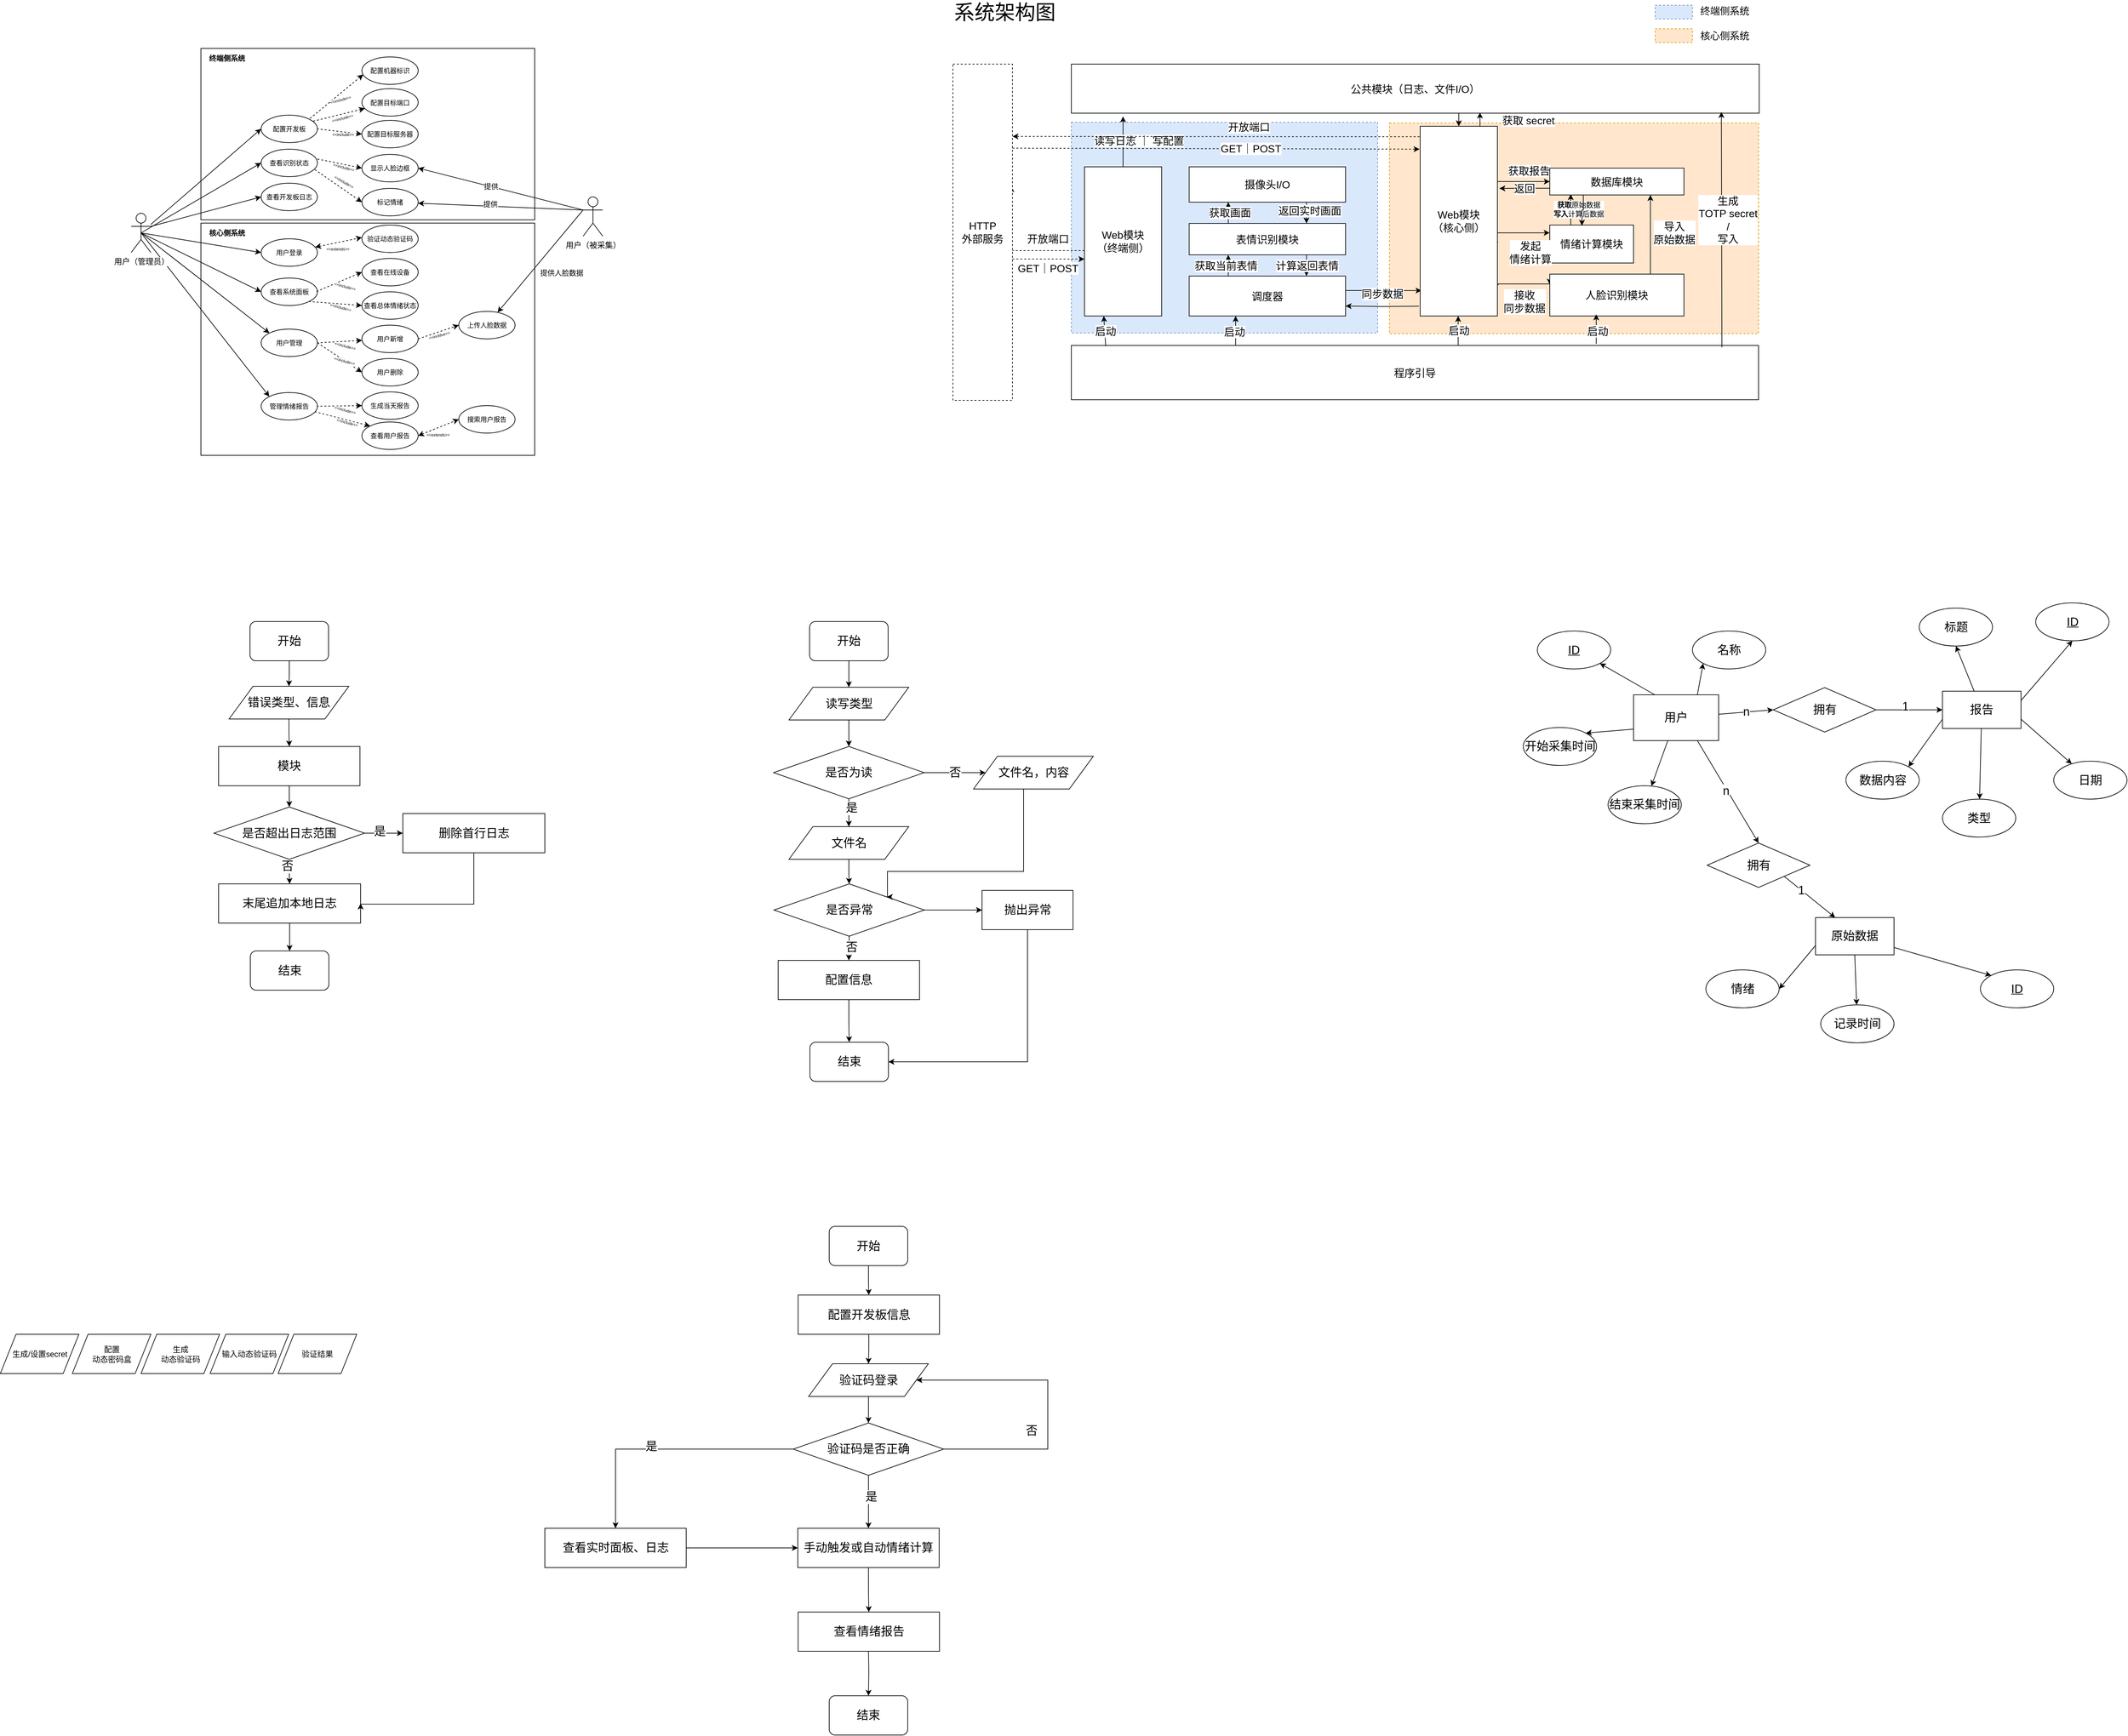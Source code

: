 <mxfile version="12.2.4" pages="1"><diagram id="kcUhdSPhGs1xw6qBUti1" name="Page-1"><mxGraphModel dx="1708" dy="919" grid="0" gridSize="10" guides="1" tooltips="1" connect="1" arrows="1" fold="1" page="0" pageScale="1" pageWidth="850" pageHeight="1100" math="0" shadow="0"><root><mxCell id="0"/><mxCell id="1" parent="0"/><mxCell id="180" value="" style="rounded=0;whiteSpace=wrap;html=1;dashed=1;fontSize=11;fillColor=#ffe6cc;strokeColor=#d79b00;" parent="1" vertex="1"><mxGeometry x="1818" y="158" width="564" height="322" as="geometry"/></mxCell><mxCell id="171" value="" style="rounded=0;whiteSpace=wrap;html=1;dashed=1;fontSize=11;fillColor=#dae8fc;strokeColor=#6c8ebf;" parent="1" vertex="1"><mxGeometry x="1332" y="157" width="468" height="322" as="geometry"/></mxCell><mxCell id="68" value="" style="rounded=0;whiteSpace=wrap;html=1;fontSize=6;" parent="1" vertex="1"><mxGeometry x="2" y="311" width="510" height="355" as="geometry"/></mxCell><mxCell id="41" value="" style="rounded=0;whiteSpace=wrap;html=1;fontSize=6;" parent="1" vertex="1"><mxGeometry x="2" y="44" width="510" height="262" as="geometry"/></mxCell><mxCell id="46" style="edgeStyle=none;rounded=0;orthogonalLoop=1;jettySize=auto;html=1;entryX=0;entryY=0.5;entryDx=0;entryDy=0;startArrow=none;startFill=0;endArrow=classic;endFill=1;fontSize=11;" parent="1" source="4" target="7" edge="1"><mxGeometry relative="1" as="geometry"/></mxCell><mxCell id="48" style="edgeStyle=none;rounded=0;orthogonalLoop=1;jettySize=auto;html=1;exitX=0.5;exitY=0.5;exitDx=0;exitDy=0;exitPerimeter=0;entryX=0;entryY=0.5;entryDx=0;entryDy=0;startArrow=none;startFill=0;endArrow=classic;endFill=1;fontSize=11;" parent="1" source="4" target="9" edge="1"><mxGeometry relative="1" as="geometry"/></mxCell><mxCell id="49" style="edgeStyle=none;rounded=0;orthogonalLoop=1;jettySize=auto;html=1;exitX=1;exitY=0.333;exitDx=0;exitDy=0;exitPerimeter=0;entryX=0;entryY=0.5;entryDx=0;entryDy=0;startArrow=none;startFill=0;endArrow=classic;endFill=1;fontSize=11;" parent="1" source="4" target="10" edge="1"><mxGeometry relative="1" as="geometry"/></mxCell><mxCell id="72" style="edgeStyle=none;rounded=0;orthogonalLoop=1;jettySize=auto;html=1;exitX=0.5;exitY=0.5;exitDx=0;exitDy=0;exitPerimeter=0;entryX=0;entryY=0.5;entryDx=0;entryDy=0;startArrow=none;startFill=0;endArrow=classic;endFill=1;fontSize=11;" parent="1" source="4" target="11" edge="1"><mxGeometry relative="1" as="geometry"/></mxCell><mxCell id="73" style="edgeStyle=none;rounded=0;orthogonalLoop=1;jettySize=auto;html=1;exitX=0.5;exitY=0.5;exitDx=0;exitDy=0;exitPerimeter=0;entryX=0;entryY=0.5;entryDx=0;entryDy=0;startArrow=none;startFill=0;endArrow=classic;endFill=1;fontSize=11;" parent="1" source="4" target="13" edge="1"><mxGeometry relative="1" as="geometry"/></mxCell><mxCell id="76" style="edgeStyle=none;rounded=0;orthogonalLoop=1;jettySize=auto;html=1;exitX=0.5;exitY=0.5;exitDx=0;exitDy=0;exitPerimeter=0;entryX=0;entryY=0;entryDx=0;entryDy=0;startArrow=none;startFill=0;endArrow=classic;endFill=1;fontSize=11;" parent="1" source="4" target="14" edge="1"><mxGeometry relative="1" as="geometry"/></mxCell><mxCell id="77" style="edgeStyle=none;rounded=0;orthogonalLoop=1;jettySize=auto;html=1;exitX=0.5;exitY=0.5;exitDx=0;exitDy=0;exitPerimeter=0;entryX=0;entryY=0;entryDx=0;entryDy=0;startArrow=none;startFill=0;endArrow=classic;endFill=1;fontSize=11;" parent="1" source="4" target="17" edge="1"><mxGeometry relative="1" as="geometry"/></mxCell><mxCell id="4" value="用户（管理员）" style="shape=umlActor;verticalLabelPosition=bottom;labelBackgroundColor=#ffffff;verticalAlign=top;html=1;outlineConnect=0;" parent="1" vertex="1"><mxGeometry x="-104.5" y="296" width="30" height="60" as="geometry"/></mxCell><mxCell id="7" value="配置开发板" style="ellipse;whiteSpace=wrap;html=1;fontSize=10;" parent="1" vertex="1"><mxGeometry x="94" y="146" width="86" height="42" as="geometry"/></mxCell><mxCell id="9" value="查看识别状态" style="ellipse;whiteSpace=wrap;html=1;fontSize=10;" parent="1" vertex="1"><mxGeometry x="94" y="198" width="86" height="42" as="geometry"/></mxCell><mxCell id="10" value="查看开发板日志" style="ellipse;whiteSpace=wrap;html=1;fontSize=10;" parent="1" vertex="1"><mxGeometry x="94" y="250" width="86" height="42" as="geometry"/></mxCell><mxCell id="19" style="rounded=0;orthogonalLoop=1;jettySize=auto;html=1;fontSize=10;dashed=1;endArrow=classic;endFill=1;startArrow=classic;startFill=1;entryX=0;entryY=0.5;entryDx=0;entryDy=0;" parent="1" source="11" edge="1"><mxGeometry relative="1" as="geometry"><mxPoint x="248" y="333" as="targetPoint"/></mxGeometry></mxCell><mxCell id="20" value="&amp;lt;&amp;lt;extends&amp;gt;&amp;gt;" style="text;html=1;resizable=0;points=[];align=center;verticalAlign=middle;labelBackgroundColor=#ffffff;fontSize=6;" parent="19" vertex="1" connectable="0"><mxGeometry x="-0.183" y="2" relative="1" as="geometry"><mxPoint x="5" y="10.5" as="offset"/></mxGeometry></mxCell><mxCell id="11" value="用户登录" style="ellipse;whiteSpace=wrap;html=1;fontSize=10;" parent="1" vertex="1"><mxGeometry x="94" y="335" width="86" height="42" as="geometry"/></mxCell><mxCell id="12" value="验证动态验证码" style="ellipse;whiteSpace=wrap;html=1;fontSize=10;" parent="1" vertex="1"><mxGeometry x="248" y="314" width="86" height="42" as="geometry"/></mxCell><mxCell id="13" value="查看系统面板" style="ellipse;whiteSpace=wrap;html=1;fontSize=10;" parent="1" vertex="1"><mxGeometry x="94" y="395" width="86" height="42" as="geometry"/></mxCell><mxCell id="14" value="用户管理" style="ellipse;whiteSpace=wrap;html=1;fontSize=10;" parent="1" vertex="1"><mxGeometry x="94" y="473" width="86" height="42" as="geometry"/></mxCell><mxCell id="91" style="edgeStyle=none;rounded=0;orthogonalLoop=1;jettySize=auto;html=1;exitX=0;exitY=0.333;exitDx=0;exitDy=0;exitPerimeter=0;entryX=1;entryY=0.5;entryDx=0;entryDy=0;startArrow=none;startFill=0;endArrow=classic;endFill=1;fontSize=11;" parent="1" source="16" target="23" edge="1"><mxGeometry relative="1" as="geometry"/></mxCell><mxCell id="93" value="提供" style="text;html=1;resizable=0;points=[];align=center;verticalAlign=middle;labelBackgroundColor=#ffffff;fontSize=11;" parent="91" vertex="1" connectable="0"><mxGeometry x="0.12" relative="1" as="geometry"><mxPoint as="offset"/></mxGeometry></mxCell><mxCell id="92" style="edgeStyle=none;rounded=0;orthogonalLoop=1;jettySize=auto;html=1;exitX=0;exitY=0.333;exitDx=0;exitDy=0;exitPerimeter=0;startArrow=none;startFill=0;endArrow=classic;endFill=1;fontSize=11;" parent="1" source="16" target="24" edge="1"><mxGeometry relative="1" as="geometry"/></mxCell><mxCell id="94" value="提供" style="text;html=1;resizable=0;points=[];align=center;verticalAlign=middle;labelBackgroundColor=#ffffff;fontSize=11;" parent="92" vertex="1" connectable="0"><mxGeometry x="0.131" y="-3" relative="1" as="geometry"><mxPoint as="offset"/></mxGeometry></mxCell><mxCell id="96" style="edgeStyle=none;rounded=0;orthogonalLoop=1;jettySize=auto;html=1;exitX=0;exitY=0.333;exitDx=0;exitDy=0;exitPerimeter=0;startArrow=none;startFill=0;endArrow=classic;endFill=1;fontSize=11;" parent="1" source="16" target="58" edge="1"><mxGeometry relative="1" as="geometry"/></mxCell><mxCell id="97" value="提供人脸数据" style="text;html=1;resizable=0;points=[];align=center;verticalAlign=middle;labelBackgroundColor=#ffffff;fontSize=11;" parent="96" vertex="1" connectable="0"><mxGeometry x="-0.231" y="1" relative="1" as="geometry"><mxPoint x="16" y="34.5" as="offset"/></mxGeometry></mxCell><mxCell id="16" value="用户（被采集）" style="shape=umlActor;verticalLabelPosition=bottom;labelBackgroundColor=#ffffff;verticalAlign=top;html=1;outlineConnect=0;" parent="1" vertex="1"><mxGeometry x="586" y="271" width="30" height="60" as="geometry"/></mxCell><mxCell id="17" value="管理情绪报告" style="ellipse;whiteSpace=wrap;html=1;fontSize=10;" parent="1" vertex="1"><mxGeometry x="94" y="570" width="86" height="42" as="geometry"/></mxCell><mxCell id="26" style="edgeStyle=none;rounded=0;orthogonalLoop=1;jettySize=auto;html=1;exitX=0;exitY=0.5;exitDx=0;exitDy=0;entryX=0.97;entryY=0.347;entryDx=0;entryDy=0;dashed=1;startArrow=classic;startFill=1;endArrow=none;endFill=0;fontSize=10;entryPerimeter=0;" parent="1" source="23" target="9" edge="1"><mxGeometry relative="1" as="geometry"/></mxCell><mxCell id="27" value="&amp;lt;&amp;lt;include&amp;gt;&amp;gt;" style="text;html=1;resizable=0;points=[];align=center;verticalAlign=middle;labelBackgroundColor=#ffffff;fontSize=6;rotation=15;" parent="26" vertex="1" connectable="0"><mxGeometry x="0.035" y="2" relative="1" as="geometry"><mxPoint x="9" y="4" as="offset"/></mxGeometry></mxCell><mxCell id="23" value="显示人脸边框" style="ellipse;whiteSpace=wrap;html=1;fontSize=10;" parent="1" vertex="1"><mxGeometry x="248" y="206" width="86" height="42" as="geometry"/></mxCell><mxCell id="28" style="edgeStyle=none;rounded=0;orthogonalLoop=1;jettySize=auto;html=1;exitX=0;exitY=0.5;exitDx=0;exitDy=0;entryX=0.944;entryY=0.728;entryDx=0;entryDy=0;dashed=1;startArrow=classic;startFill=1;endArrow=none;endFill=0;fontSize=10;entryPerimeter=0;" parent="1" source="24" target="9" edge="1"><mxGeometry relative="1" as="geometry"/></mxCell><mxCell id="24" value="标记情绪" style="ellipse;whiteSpace=wrap;html=1;fontSize=10;" parent="1" vertex="1"><mxGeometry x="248" y="258" width="86" height="42" as="geometry"/></mxCell><mxCell id="29" value="&amp;lt;&amp;lt;include&amp;gt;&amp;gt;" style="text;html=1;resizable=0;points=[];align=center;verticalAlign=middle;labelBackgroundColor=#ffffff;fontSize=6;rotation=30;" parent="1" vertex="1" connectable="0"><mxGeometry x="213.01" y="249.931" as="geometry"><mxPoint x="5" y="-5" as="offset"/></mxGeometry></mxCell><mxCell id="31" value="配置目标服务器" style="ellipse;whiteSpace=wrap;html=1;fontSize=10;" parent="1" vertex="1"><mxGeometry x="248" y="154" width="86" height="42" as="geometry"/></mxCell><mxCell id="32" style="edgeStyle=none;rounded=0;orthogonalLoop=1;jettySize=auto;html=1;exitX=0;exitY=0.5;exitDx=0;exitDy=0;entryX=1;entryY=0.5;entryDx=0;entryDy=0;dashed=1;startArrow=classic;startFill=1;endArrow=none;endFill=0;fontSize=10;" parent="1" source="31" target="7" edge="1"><mxGeometry relative="1" as="geometry"><mxPoint x="256" y="187" as="sourcePoint"/><mxPoint x="177.406" y="214.151" as="targetPoint"/></mxGeometry></mxCell><mxCell id="33" value="&amp;lt;&amp;lt;include&amp;gt;&amp;gt;" style="text;html=1;resizable=0;points=[];align=center;verticalAlign=middle;labelBackgroundColor=#ffffff;fontSize=6;rotation=0;direction=south;" parent="32" vertex="1" connectable="0"><mxGeometry x="0.035" y="2" relative="1" as="geometry"><mxPoint x="6" y="2.5" as="offset"/></mxGeometry></mxCell><mxCell id="35" value="配置目标端口" style="ellipse;whiteSpace=wrap;html=1;fontSize=10;" parent="1" vertex="1"><mxGeometry x="248" y="105.5" width="86" height="42" as="geometry"/></mxCell><mxCell id="36" value="配置机器标识" style="ellipse;whiteSpace=wrap;html=1;fontSize=10;" parent="1" vertex="1"><mxGeometry x="248" y="57" width="86" height="42" as="geometry"/></mxCell><mxCell id="37" style="edgeStyle=none;rounded=0;orthogonalLoop=1;jettySize=auto;html=1;entryX=0.917;entryY=0.224;entryDx=0;entryDy=0;dashed=1;startArrow=classic;startFill=1;endArrow=none;endFill=0;fontSize=10;entryPerimeter=0;" parent="1" source="35" target="7" edge="1"><mxGeometry relative="1" as="geometry"><mxPoint x="258.0" y="156.5" as="sourcePoint"/><mxPoint x="190.0" y="177" as="targetPoint"/></mxGeometry></mxCell><mxCell id="38" value="&amp;lt;&amp;lt;include&amp;gt;&amp;gt;" style="text;html=1;resizable=0;points=[];align=center;verticalAlign=middle;labelBackgroundColor=#ffffff;fontSize=6;rotation=-15;direction=south;" parent="37" vertex="1" connectable="0"><mxGeometry x="0.035" y="2" relative="1" as="geometry"><mxPoint x="6" y="2.5" as="offset"/></mxGeometry></mxCell><mxCell id="39" style="edgeStyle=none;rounded=0;orthogonalLoop=1;jettySize=auto;html=1;entryX=1;entryY=0;entryDx=0;entryDy=0;dashed=1;startArrow=classic;startFill=1;endArrow=none;endFill=0;fontSize=10;exitX=0.023;exitY=0.641;exitDx=0;exitDy=0;exitPerimeter=0;" parent="1" source="36" target="7" edge="1"><mxGeometry relative="1" as="geometry"><mxPoint x="270.503" y="122.804" as="sourcePoint"/><mxPoint x="182.862" y="165.408" as="targetPoint"/></mxGeometry></mxCell><mxCell id="40" value="&amp;lt;&amp;lt;include&amp;gt;&amp;gt;" style="text;html=1;resizable=0;points=[];align=center;verticalAlign=middle;labelBackgroundColor=#ffffff;fontSize=6;rotation=-15;direction=south;" parent="39" vertex="1" connectable="0"><mxGeometry x="0.035" y="2" relative="1" as="geometry"><mxPoint x="6" y="2.5" as="offset"/></mxGeometry></mxCell><mxCell id="44" value="终端侧系统" style="text;html=1;strokeColor=none;fillColor=none;align=center;verticalAlign=middle;whiteSpace=wrap;rounded=0;fontSize=11;fontStyle=1" parent="1" vertex="1"><mxGeometry x="8" y="49.5" width="68" height="19" as="geometry"/></mxCell><mxCell id="50" value="查看在线设备" style="ellipse;whiteSpace=wrap;html=1;fontSize=10;" parent="1" vertex="1"><mxGeometry x="248" y="365" width="86" height="42" as="geometry"/></mxCell><mxCell id="51" value="查看总体情绪状态" style="ellipse;whiteSpace=wrap;html=1;fontSize=10;" parent="1" vertex="1"><mxGeometry x="248" y="416" width="86" height="42" as="geometry"/></mxCell><mxCell id="52" style="edgeStyle=none;rounded=0;orthogonalLoop=1;jettySize=auto;html=1;exitX=0;exitY=0.5;exitDx=0;exitDy=0;entryX=0.97;entryY=0.347;entryDx=0;entryDy=0;dashed=1;startArrow=classic;startFill=1;endArrow=none;endFill=0;fontSize=10;entryPerimeter=0;" parent="1" source="50" edge="1"><mxGeometry relative="1" as="geometry"><mxPoint x="248" y="430.5" as="sourcePoint"/><mxPoint x="177.42" y="416.074" as="targetPoint"/></mxGeometry></mxCell><mxCell id="53" value="&amp;lt;&amp;lt;include&amp;gt;&amp;gt;" style="text;html=1;resizable=0;points=[];align=center;verticalAlign=middle;labelBackgroundColor=#ffffff;fontSize=6;rotation=15;" parent="52" vertex="1" connectable="0"><mxGeometry x="0.035" y="2" relative="1" as="geometry"><mxPoint x="9" y="4" as="offset"/></mxGeometry></mxCell><mxCell id="54" style="edgeStyle=none;rounded=0;orthogonalLoop=1;jettySize=auto;html=1;exitX=0;exitY=0.5;exitDx=0;exitDy=0;entryX=1;entryY=1;entryDx=0;entryDy=0;dashed=1;startArrow=classic;startFill=1;endArrow=none;endFill=0;fontSize=10;" parent="1" source="51" target="13" edge="1"><mxGeometry relative="1" as="geometry"><mxPoint x="258" y="396" as="sourcePoint"/><mxPoint x="187.42" y="426.074" as="targetPoint"/></mxGeometry></mxCell><mxCell id="55" value="&amp;lt;&amp;lt;include&amp;gt;&amp;gt;" style="text;html=1;resizable=0;points=[];align=center;verticalAlign=middle;labelBackgroundColor=#ffffff;fontSize=6;rotation=15;" parent="54" vertex="1" connectable="0"><mxGeometry x="0.035" y="2" relative="1" as="geometry"><mxPoint x="9" y="4" as="offset"/></mxGeometry></mxCell><mxCell id="56" value="用户新增" style="ellipse;whiteSpace=wrap;html=1;fontSize=10;" parent="1" vertex="1"><mxGeometry x="248" y="467" width="86" height="42" as="geometry"/></mxCell><mxCell id="57" value="用户删除" style="ellipse;whiteSpace=wrap;html=1;fontSize=10;" parent="1" vertex="1"><mxGeometry x="248" y="518" width="86" height="42" as="geometry"/></mxCell><mxCell id="58" value="上传人脸数据" style="ellipse;whiteSpace=wrap;html=1;fontSize=10;" parent="1" vertex="1"><mxGeometry x="396" y="446" width="86" height="42" as="geometry"/></mxCell><mxCell id="61" style="rounded=0;orthogonalLoop=1;jettySize=auto;html=1;fontSize=10;dashed=1;endArrow=classic;endFill=1;startArrow=none;startFill=0;entryX=0;entryY=0.5;entryDx=0;entryDy=0;exitX=1;exitY=0.5;exitDx=0;exitDy=0;" parent="1" source="56" target="58" edge="1"><mxGeometry relative="1" as="geometry"><mxPoint x="360.084" y="514.798" as="sourcePoint"/><mxPoint x="431.5" y="500" as="targetPoint"/></mxGeometry></mxCell><mxCell id="62" value="&amp;lt;&amp;lt;incldue&amp;gt;&amp;gt;" style="text;html=1;resizable=0;points=[];align=center;verticalAlign=middle;labelBackgroundColor=#ffffff;fontSize=6;rotation=-15;" parent="61" vertex="1" connectable="0"><mxGeometry x="-0.183" y="2" relative="1" as="geometry"><mxPoint x="7" y="5.5" as="offset"/></mxGeometry></mxCell><mxCell id="63" style="edgeStyle=none;rounded=0;orthogonalLoop=1;jettySize=auto;html=1;entryX=1;entryY=0.5;entryDx=0;entryDy=0;dashed=1;startArrow=classic;startFill=1;endArrow=none;endFill=0;fontSize=10;" parent="1" source="56" target="14" edge="1"><mxGeometry relative="1" as="geometry"><mxPoint x="258" y="447" as="sourcePoint"/><mxPoint x="177.406" y="440.849" as="targetPoint"/></mxGeometry></mxCell><mxCell id="64" value="&amp;lt;&amp;lt;include&amp;gt;&amp;gt;" style="text;html=1;resizable=0;points=[];align=center;verticalAlign=middle;labelBackgroundColor=#ffffff;fontSize=6;rotation=15;" parent="63" vertex="1" connectable="0"><mxGeometry x="0.035" y="2" relative="1" as="geometry"><mxPoint x="9" y="4" as="offset"/></mxGeometry></mxCell><mxCell id="65" style="edgeStyle=none;rounded=0;orthogonalLoop=1;jettySize=auto;html=1;entryX=1;entryY=0.5;entryDx=0;entryDy=0;dashed=1;startArrow=classic;startFill=1;endArrow=none;endFill=0;fontSize=10;exitX=0;exitY=0.5;exitDx=0;exitDy=0;" parent="1" source="57" target="14" edge="1"><mxGeometry relative="1" as="geometry"><mxPoint x="258.261" y="500.31" as="sourcePoint"/><mxPoint x="190" y="504" as="targetPoint"/></mxGeometry></mxCell><mxCell id="66" value="&amp;lt;&amp;lt;include&amp;gt;&amp;gt;" style="text;html=1;resizable=0;points=[];align=center;verticalAlign=middle;labelBackgroundColor=#ffffff;fontSize=6;rotation=15;" parent="65" vertex="1" connectable="0"><mxGeometry x="0.035" y="2" relative="1" as="geometry"><mxPoint x="9" y="4" as="offset"/></mxGeometry></mxCell><mxCell id="78" value="核心侧系统" style="text;html=1;strokeColor=none;fillColor=none;align=center;verticalAlign=middle;whiteSpace=wrap;rounded=0;fontSize=11;fontStyle=1" parent="1" vertex="1"><mxGeometry x="8" y="316.5" width="68" height="19" as="geometry"/></mxCell><mxCell id="79" value="生成当天报告" style="ellipse;whiteSpace=wrap;html=1;fontSize=10;" parent="1" vertex="1"><mxGeometry x="248" y="569" width="86" height="42" as="geometry"/></mxCell><mxCell id="80" value="查看用户报告" style="ellipse;whiteSpace=wrap;html=1;fontSize=10;" parent="1" vertex="1"><mxGeometry x="248" y="615" width="86" height="42" as="geometry"/></mxCell><mxCell id="81" value="搜索用户报告" style="ellipse;whiteSpace=wrap;html=1;fontSize=10;" parent="1" vertex="1"><mxGeometry x="396" y="590" width="86" height="42" as="geometry"/></mxCell><mxCell id="82" style="edgeStyle=none;rounded=0;orthogonalLoop=1;jettySize=auto;html=1;entryX=1;entryY=0.5;entryDx=0;entryDy=0;dashed=1;startArrow=classic;startFill=1;endArrow=none;endFill=0;fontSize=10;exitX=0;exitY=0.5;exitDx=0;exitDy=0;" parent="1" source="79" target="17" edge="1"><mxGeometry relative="1" as="geometry"><mxPoint x="258.0" y="549" as="sourcePoint"/><mxPoint x="190.0" y="504" as="targetPoint"/></mxGeometry></mxCell><mxCell id="83" value="&amp;lt;&amp;lt;include&amp;gt;&amp;gt;" style="text;html=1;resizable=0;points=[];align=center;verticalAlign=middle;labelBackgroundColor=#ffffff;fontSize=6;rotation=15;" parent="82" vertex="1" connectable="0"><mxGeometry x="0.035" y="2" relative="1" as="geometry"><mxPoint x="9" y="4" as="offset"/></mxGeometry></mxCell><mxCell id="84" style="edgeStyle=none;rounded=0;orthogonalLoop=1;jettySize=auto;html=1;entryX=0.944;entryY=0.693;entryDx=0;entryDy=0;dashed=1;startArrow=classic;startFill=1;endArrow=none;endFill=0;fontSize=10;exitX=0;exitY=0;exitDx=0;exitDy=0;entryPerimeter=0;" parent="1" source="80" target="17" edge="1"><mxGeometry relative="1" as="geometry"><mxPoint x="258.0" y="600.0" as="sourcePoint"/><mxPoint x="177.912" y="586.402" as="targetPoint"/></mxGeometry></mxCell><mxCell id="85" value="&amp;lt;&amp;lt;include&amp;gt;&amp;gt;" style="text;html=1;resizable=0;points=[];align=center;verticalAlign=middle;labelBackgroundColor=#ffffff;fontSize=6;rotation=15;" parent="84" vertex="1" connectable="0"><mxGeometry x="0.035" y="2" relative="1" as="geometry"><mxPoint x="9" y="4" as="offset"/></mxGeometry></mxCell><mxCell id="88" style="rounded=0;orthogonalLoop=1;jettySize=auto;html=1;fontSize=10;dashed=1;endArrow=classic;endFill=1;startArrow=classic;startFill=1;entryX=0;entryY=0.5;entryDx=0;entryDy=0;exitX=1;exitY=0.5;exitDx=0;exitDy=0;" parent="1" source="80" target="81" edge="1"><mxGeometry relative="1" as="geometry"><mxPoint x="334.231" y="635.969" as="sourcePoint"/><mxPoint x="405.5" y="621" as="targetPoint"/></mxGeometry></mxCell><mxCell id="89" value="&amp;lt;&amp;lt;extends&amp;gt;&amp;gt;" style="text;html=1;resizable=0;points=[];align=center;verticalAlign=middle;labelBackgroundColor=#ffffff;fontSize=6;" parent="88" vertex="1" connectable="0"><mxGeometry x="-0.183" y="2" relative="1" as="geometry"><mxPoint x="5" y="10.5" as="offset"/></mxGeometry></mxCell><mxCell id="125" style="edgeStyle=orthogonalEdgeStyle;rounded=0;orthogonalLoop=1;jettySize=auto;html=1;exitX=0.25;exitY=0;exitDx=0;exitDy=0;entryX=0.25;entryY=1;entryDx=0;entryDy=0;fontSize=16;" parent="1" source="102" target="106" edge="1"><mxGeometry relative="1" as="geometry"/></mxCell><mxCell id="126" value="获取画面" style="text;html=1;resizable=0;points=[];align=center;verticalAlign=middle;labelBackgroundColor=#ffffff;fontSize=16;" parent="125" vertex="1" connectable="0"><mxGeometry x="0.087" y="-2" relative="1" as="geometry"><mxPoint y="1" as="offset"/></mxGeometry></mxCell><mxCell id="133" style="edgeStyle=orthogonalEdgeStyle;rounded=0;orthogonalLoop=1;jettySize=auto;html=1;exitX=0.75;exitY=1;exitDx=0;exitDy=0;entryX=0.75;entryY=0;entryDx=0;entryDy=0;fontSize=16;" parent="1" source="102" target="104" edge="1"><mxGeometry relative="1" as="geometry"/></mxCell><mxCell id="134" value="计算返回表情" style="text;html=1;resizable=0;points=[];align=center;verticalAlign=middle;labelBackgroundColor=#ffffff;fontSize=16;" parent="133" vertex="1" connectable="0"><mxGeometry x="-0.348" y="-4" relative="1" as="geometry"><mxPoint x="4.5" y="5.5" as="offset"/></mxGeometry></mxCell><mxCell id="102" value="表情识别模块" style="rounded=0;whiteSpace=wrap;html=1;fontSize=16;" parent="1" vertex="1"><mxGeometry x="1512" y="311.5" width="239" height="48" as="geometry"/></mxCell><mxCell id="123" style="edgeStyle=orthogonalEdgeStyle;rounded=0;orthogonalLoop=1;jettySize=auto;html=1;fontSize=16;" parent="1" edge="1"><mxGeometry relative="1" as="geometry"><mxPoint x="1583" y="453" as="targetPoint"/><mxPoint x="1583" y="498" as="sourcePoint"/></mxGeometry></mxCell><mxCell id="124" value="启动" style="text;html=1;resizable=0;points=[];align=center;verticalAlign=middle;labelBackgroundColor=#ffffff;fontSize=16;" parent="123" vertex="1" connectable="0"><mxGeometry x="-0.068" y="1" relative="1" as="geometry"><mxPoint x="-1" as="offset"/></mxGeometry></mxCell><mxCell id="103" value="程序引导" style="rounded=0;whiteSpace=wrap;html=1;fontSize=16;" parent="1" vertex="1"><mxGeometry x="1332" y="498" width="1050" height="83" as="geometry"/></mxCell><mxCell id="129" style="edgeStyle=orthogonalEdgeStyle;rounded=0;orthogonalLoop=1;jettySize=auto;html=1;exitX=0.25;exitY=0;exitDx=0;exitDy=0;entryX=0.25;entryY=1;entryDx=0;entryDy=0;fontSize=16;" parent="1" source="104" target="102" edge="1"><mxGeometry relative="1" as="geometry"/></mxCell><mxCell id="131" value="获取当前表情" style="text;html=1;resizable=0;points=[];align=center;verticalAlign=middle;labelBackgroundColor=#ffffff;fontSize=16;" parent="129" vertex="1" connectable="0"><mxGeometry x="-0.087" y="4" relative="1" as="geometry"><mxPoint y="-1" as="offset"/></mxGeometry></mxCell><mxCell id="138" style="edgeStyle=orthogonalEdgeStyle;rounded=0;orthogonalLoop=1;jettySize=auto;html=1;entryX=0.017;entryY=0.866;entryDx=0;entryDy=0;entryPerimeter=0;fontSize=16;" parent="1" source="104" target="136" edge="1"><mxGeometry relative="1" as="geometry"><Array as="points"><mxPoint x="1766" y="414"/><mxPoint x="1766" y="414"/></Array></mxGeometry></mxCell><mxCell id="139" value="同步数据" style="text;html=1;resizable=0;points=[];align=center;verticalAlign=middle;labelBackgroundColor=#ffffff;fontSize=16;" parent="138" vertex="1" connectable="0"><mxGeometry x="-0.026" y="3" relative="1" as="geometry"><mxPoint x="-1" y="7.5" as="offset"/></mxGeometry></mxCell><mxCell id="104" value="调度器" style="rounded=0;whiteSpace=wrap;html=1;fontSize=16;" parent="1" vertex="1"><mxGeometry x="1512" y="392" width="239" height="61" as="geometry"/></mxCell><mxCell id="108" style="edgeStyle=orthogonalEdgeStyle;rounded=0;orthogonalLoop=1;jettySize=auto;html=1;entryX=0.981;entryY=0.363;entryDx=0;entryDy=0;entryPerimeter=0;fontSize=16;dashed=1;" parent="1" source="105" target="107" edge="1"><mxGeometry relative="1" as="geometry"><Array as="points"><mxPoint x="1314" y="353"/><mxPoint x="1314" y="353"/></Array></mxGeometry></mxCell><mxCell id="109" value="开放端口" style="text;html=1;resizable=0;points=[];align=center;verticalAlign=middle;labelBackgroundColor=#ffffff;fontSize=16;" parent="108" vertex="1" connectable="0"><mxGeometry x="0.127" y="-1" relative="1" as="geometry"><mxPoint x="54" y="-11" as="offset"/></mxGeometry></mxCell><mxCell id="117" style="edgeStyle=orthogonalEdgeStyle;rounded=0;orthogonalLoop=1;jettySize=auto;html=1;exitX=0.5;exitY=0;exitDx=0;exitDy=0;fontSize=16;" parent="1" source="105" edge="1"><mxGeometry relative="1" as="geometry"><mxPoint x="1411" y="148" as="targetPoint"/></mxGeometry></mxCell><mxCell id="118" value="读写日志 ｜ 写配置" style="text;html=1;resizable=0;points=[];align=center;verticalAlign=middle;labelBackgroundColor=#ffffff;fontSize=16;" parent="117" vertex="1" connectable="0"><mxGeometry x="0.077" y="4" relative="1" as="geometry"><mxPoint x="27.5" y="0.5" as="offset"/></mxGeometry></mxCell><mxCell id="105" value="Web模块&lt;br&gt;（终端侧）" style="rounded=0;whiteSpace=wrap;html=1;fontSize=16;" parent="1" vertex="1"><mxGeometry x="1352" y="225" width="118" height="228" as="geometry"/></mxCell><mxCell id="127" style="edgeStyle=orthogonalEdgeStyle;rounded=0;orthogonalLoop=1;jettySize=auto;html=1;exitX=0.75;exitY=1;exitDx=0;exitDy=0;entryX=0.75;entryY=0;entryDx=0;entryDy=0;fontSize=16;" parent="1" source="106" target="102" edge="1"><mxGeometry relative="1" as="geometry"/></mxCell><mxCell id="128" value="返回实时画面" style="text;html=1;resizable=0;points=[];align=center;verticalAlign=middle;labelBackgroundColor=#ffffff;fontSize=16;" parent="127" vertex="1" connectable="0"><mxGeometry x="-0.174" y="4" relative="1" as="geometry"><mxPoint y="-1" as="offset"/></mxGeometry></mxCell><mxCell id="106" value="摄像头I/O" style="rounded=0;whiteSpace=wrap;html=1;fontSize=16;" parent="1" vertex="1"><mxGeometry x="1512" y="225" width="239" height="54" as="geometry"/></mxCell><mxCell id="107" value="HTTP&lt;br&gt;外部服务" style="rounded=0;whiteSpace=wrap;html=1;fontSize=16;dashed=1;" parent="1" vertex="1"><mxGeometry x="1151" y="68" width="91" height="514" as="geometry"/></mxCell><mxCell id="112" style="edgeStyle=orthogonalEdgeStyle;rounded=0;orthogonalLoop=1;jettySize=auto;html=1;fontSize=16;dashed=1;" parent="1" source="107" edge="1"><mxGeometry relative="1" as="geometry"><mxPoint x="1224" y="342" as="sourcePoint"/><mxPoint x="1352" y="366" as="targetPoint"/><Array as="points"><mxPoint x="1265" y="366"/><mxPoint x="1265" y="366"/></Array></mxGeometry></mxCell><mxCell id="113" value="GET｜POST" style="text;html=1;resizable=0;points=[];align=center;verticalAlign=middle;labelBackgroundColor=#ffffff;fontSize=16;" parent="112" vertex="1" connectable="0"><mxGeometry x="0.127" y="-1" relative="1" as="geometry"><mxPoint x="-8" y="13" as="offset"/></mxGeometry></mxCell><mxCell id="114" value="公共模块（日志、文件I/O）" style="rounded=0;whiteSpace=wrap;html=1;fontSize=16;" parent="1" vertex="1"><mxGeometry x="1332" y="68" width="1051" height="75" as="geometry"/></mxCell><mxCell id="121" value="" style="endArrow=classic;html=1;fontSize=16;entryX=0.25;entryY=1;entryDx=0;entryDy=0;exitX=0.05;exitY=0.012;exitDx=0;exitDy=0;exitPerimeter=0;" parent="1" source="103" target="105" edge="1"><mxGeometry width="50" height="50" relative="1" as="geometry"><mxPoint x="1389" y="501" as="sourcePoint"/><mxPoint x="1249" y="687" as="targetPoint"/></mxGeometry></mxCell><mxCell id="122" value="启动" style="text;html=1;resizable=0;points=[];align=center;verticalAlign=middle;labelBackgroundColor=#ffffff;fontSize=16;" parent="121" vertex="1" connectable="0"><mxGeometry x="-0.307" relative="1" as="geometry"><mxPoint y="-7" as="offset"/></mxGeometry></mxCell><mxCell id="145" style="edgeStyle=orthogonalEdgeStyle;rounded=0;orthogonalLoop=1;jettySize=auto;html=1;entryX=0;entryY=0.5;entryDx=0;entryDy=0;fontSize=16;" parent="1" target="144" edge="1"><mxGeometry relative="1" as="geometry"><mxPoint x="1983" y="262" as="sourcePoint"/><Array as="points"><mxPoint x="1983" y="248"/></Array></mxGeometry></mxCell><mxCell id="146" value="获取报告" style="text;html=1;resizable=0;points=[];align=center;verticalAlign=middle;labelBackgroundColor=#ffffff;fontSize=16;" parent="145" vertex="1" connectable="0"><mxGeometry x="0.155" y="4" relative="1" as="geometry"><mxPoint x="7.5" y="-13" as="offset"/></mxGeometry></mxCell><mxCell id="158" style="edgeStyle=orthogonalEdgeStyle;rounded=0;orthogonalLoop=1;jettySize=auto;html=1;entryX=0;entryY=0.25;entryDx=0;entryDy=0;fontSize=16;" parent="1" target="142" edge="1"><mxGeometry relative="1" as="geometry"><Array as="points"><mxPoint x="1984" y="404"/></Array><mxPoint x="1984" y="406" as="sourcePoint"/></mxGeometry></mxCell><mxCell id="159" value="接收&lt;br&gt;同步数据" style="text;html=1;resizable=0;points=[];align=center;verticalAlign=middle;labelBackgroundColor=#ffffff;fontSize=16;" parent="158" vertex="1" connectable="0"><mxGeometry x="-0.066" y="-3" relative="1" as="geometry"><mxPoint x="3" y="24" as="offset"/></mxGeometry></mxCell><mxCell id="194" style="edgeStyle=orthogonalEdgeStyle;rounded=0;orthogonalLoop=1;jettySize=auto;html=1;exitX=0.75;exitY=0;exitDx=0;exitDy=0;entryX=0.594;entryY=0.986;entryDx=0;entryDy=0;entryPerimeter=0;fontSize=15;" parent="1" source="136" target="114" edge="1"><mxGeometry relative="1" as="geometry"/></mxCell><mxCell id="136" value="Web模块&lt;br&gt;（核心侧）" style="rounded=0;whiteSpace=wrap;html=1;fontSize=16;" parent="1" vertex="1"><mxGeometry x="1865" y="163" width="118" height="290" as="geometry"/></mxCell><mxCell id="140" style="edgeStyle=orthogonalEdgeStyle;rounded=0;orthogonalLoop=1;jettySize=auto;html=1;entryX=1;entryY=0.75;entryDx=0;entryDy=0;fontSize=16;" parent="1" target="104" edge="1"><mxGeometry relative="1" as="geometry"><mxPoint x="1863" y="438" as="sourcePoint"/><mxPoint x="1878" y="432" as="targetPoint"/></mxGeometry></mxCell><mxCell id="157" style="edgeStyle=orthogonalEdgeStyle;rounded=0;orthogonalLoop=1;jettySize=auto;html=1;exitX=0.75;exitY=0;exitDx=0;exitDy=0;entryX=0.75;entryY=1;entryDx=0;entryDy=0;fontSize=16;" parent="1" source="142" target="144" edge="1"><mxGeometry relative="1" as="geometry"/></mxCell><mxCell id="160" value="导入&lt;br&gt;原始数据" style="text;html=1;resizable=0;points=[];align=center;verticalAlign=middle;labelBackgroundColor=#ffffff;fontSize=16;" parent="157" vertex="1" connectable="0"><mxGeometry x="0.069" y="-4" relative="1" as="geometry"><mxPoint x="31.5" y="1.5" as="offset"/></mxGeometry></mxCell><mxCell id="142" value="人脸识别模块" style="rounded=0;whiteSpace=wrap;html=1;fontSize=16;" parent="1" vertex="1"><mxGeometry x="2063" y="389" width="205" height="64" as="geometry"/></mxCell><mxCell id="151" style="edgeStyle=orthogonalEdgeStyle;rounded=0;orthogonalLoop=1;jettySize=auto;html=1;exitX=0.25;exitY=0;exitDx=0;exitDy=0;entryX=0.156;entryY=0.97;entryDx=0;entryDy=0;entryPerimeter=0;fontSize=16;" parent="1" source="143" target="144" edge="1"><mxGeometry relative="1" as="geometry"/></mxCell><mxCell id="154" value="&lt;b&gt;获取&lt;/b&gt;原始数据&lt;br style=&quot;font-size: 11px&quot;&gt;&lt;b&gt;写入&lt;/b&gt;计算后数据" style="text;html=1;resizable=0;points=[];align=center;verticalAlign=middle;labelBackgroundColor=#ffffff;fontSize=11;" parent="151" vertex="1" connectable="0"><mxGeometry x="0.111" y="1" relative="1" as="geometry"><mxPoint x="13" y="2" as="offset"/></mxGeometry></mxCell><mxCell id="143" value="情绪计算模块" style="rounded=0;whiteSpace=wrap;html=1;fontSize=16;" parent="1" vertex="1"><mxGeometry x="2063" y="314" width="128" height="58" as="geometry"/></mxCell><mxCell id="153" style="edgeStyle=orthogonalEdgeStyle;rounded=0;orthogonalLoop=1;jettySize=auto;html=1;exitX=0.25;exitY=1;exitDx=0;exitDy=0;entryX=0.384;entryY=0.017;entryDx=0;entryDy=0;entryPerimeter=0;fontSize=16;" parent="1" source="144" target="143" edge="1"><mxGeometry relative="1" as="geometry"/></mxCell><mxCell id="166" style="edgeStyle=orthogonalEdgeStyle;rounded=0;orthogonalLoop=1;jettySize=auto;html=1;exitX=0;exitY=0.75;exitDx=0;exitDy=0;fontSize=16;" parent="1" source="144" edge="1"><mxGeometry relative="1" as="geometry"><mxPoint x="1986" y="258" as="targetPoint"/></mxGeometry></mxCell><mxCell id="144" value="数据库模块" style="rounded=0;whiteSpace=wrap;html=1;fontSize=16;" parent="1" vertex="1"><mxGeometry x="2063" y="227" width="205" height="41" as="geometry"/></mxCell><mxCell id="148" value="返回" style="text;html=1;resizable=0;points=[];align=center;verticalAlign=middle;labelBackgroundColor=#ffffff;fontSize=16;direction=south;" parent="1" vertex="1" connectable="0"><mxGeometry x="2015.857" y="270.857" as="geometry"><mxPoint x="7.5" y="-13" as="offset"/></mxGeometry></mxCell><mxCell id="149" style="edgeStyle=orthogonalEdgeStyle;rounded=0;orthogonalLoop=1;jettySize=auto;html=1;entryX=0;entryY=0.25;entryDx=0;entryDy=0;fontSize=16;" parent="1" edge="1"><mxGeometry relative="1" as="geometry"><mxPoint x="1984" y="340" as="sourcePoint"/><mxPoint x="2062.857" y="325.857" as="targetPoint"/><Array as="points"><mxPoint x="1983" y="326"/></Array></mxGeometry></mxCell><mxCell id="150" value="发起&lt;br&gt;情绪计算" style="text;html=1;resizable=0;points=[];align=center;verticalAlign=middle;labelBackgroundColor=#ffffff;fontSize=16;" parent="149" vertex="1" connectable="0"><mxGeometry x="0.155" y="4" relative="1" as="geometry"><mxPoint x="10" y="34" as="offset"/></mxGeometry></mxCell><mxCell id="163" value="" style="endArrow=classic;html=1;fontSize=16;entryX=0.945;entryY=0.975;entryDx=0;entryDy=0;entryPerimeter=0;" parent="1" target="114" edge="1"><mxGeometry width="50" height="50" relative="1" as="geometry"><mxPoint x="2326" y="501" as="sourcePoint"/><mxPoint x="2383" y="266.5" as="targetPoint"/></mxGeometry></mxCell><mxCell id="164" value="生成&lt;br&gt;TOTP secret&lt;br&gt;/&lt;br&gt;写入" style="text;html=1;resizable=0;points=[];align=center;verticalAlign=middle;labelBackgroundColor=#ffffff;fontSize=16;" parent="163" vertex="1" connectable="0"><mxGeometry x="-0.056" y="-3" relative="1" as="geometry"><mxPoint x="6.5" y="-25" as="offset"/></mxGeometry></mxCell><mxCell id="167" value="" style="endArrow=classic;html=1;fontSize=11;entryX=1;entryY=0.215;entryDx=0;entryDy=0;entryPerimeter=0;dashed=1;" parent="1" target="107" edge="1"><mxGeometry width="50" height="50" relative="1" as="geometry"><mxPoint x="1864" y="179" as="sourcePoint"/><mxPoint x="1240" y="172" as="targetPoint"/></mxGeometry></mxCell><mxCell id="168" value="" style="endArrow=classic;html=1;fontSize=11;dashed=1;exitX=1;exitY=0.25;exitDx=0;exitDy=0;" parent="1" source="107" edge="1"><mxGeometry width="50" height="50" relative="1" as="geometry"><mxPoint x="1874" y="189" as="sourcePoint"/><mxPoint x="1864" y="198" as="targetPoint"/></mxGeometry></mxCell><mxCell id="169" value="开放端口" style="text;html=1;resizable=0;points=[];align=center;verticalAlign=middle;labelBackgroundColor=#ffffff;fontSize=16;" parent="1" vertex="1" connectable="0"><mxGeometry x="1548.833" y="175.167" as="geometry"><mxPoint x="54" y="-11" as="offset"/></mxGeometry></mxCell><mxCell id="170" value="GET｜POST" style="text;html=1;resizable=0;points=[];align=center;verticalAlign=middle;labelBackgroundColor=#ffffff;fontSize=16;" parent="1" vertex="1" connectable="0"><mxGeometry x="1614.167" y="184.167" as="geometry"><mxPoint x="-8" y="13" as="offset"/></mxGeometry></mxCell><mxCell id="177" style="edgeStyle=orthogonalEdgeStyle;rounded=0;orthogonalLoop=1;jettySize=auto;html=1;fontSize=16;" parent="1" edge="1"><mxGeometry relative="1" as="geometry"><mxPoint x="1923" y="453" as="targetPoint"/><mxPoint x="1923" y="498" as="sourcePoint"/></mxGeometry></mxCell><mxCell id="178" value="启动" style="text;html=1;resizable=0;points=[];align=center;verticalAlign=middle;labelBackgroundColor=#ffffff;fontSize=16;" parent="177" vertex="1" connectable="0"><mxGeometry x="-0.068" y="1" relative="1" as="geometry"><mxPoint x="2" y="-2.5" as="offset"/></mxGeometry></mxCell><mxCell id="182" value="" style="rounded=0;whiteSpace=wrap;html=1;dashed=1;fontSize=11;fillColor=#dae8fc;strokeColor=#6c8ebf;" parent="1" vertex="1"><mxGeometry x="2224" y="-22" width="57" height="21" as="geometry"/></mxCell><mxCell id="183" value="系统架构图" style="text;html=1;strokeColor=none;fillColor=none;align=left;verticalAlign=middle;whiteSpace=wrap;rounded=0;dashed=1;fontSize=31;movable=1;resizable=1;rotatable=1;deletable=1;editable=1;connectable=1;" parent="1" vertex="1"><mxGeometry x="1151" y="-21" width="294" height="20" as="geometry"/></mxCell><mxCell id="188" value="终端侧系统" style="text;html=1;strokeColor=none;fillColor=none;align=left;verticalAlign=middle;whiteSpace=wrap;rounded=0;dashed=1;fontSize=15;movable=1;resizable=1;rotatable=1;deletable=1;editable=1;connectable=1;" parent="1" vertex="1"><mxGeometry x="2291" y="-24" width="294" height="20" as="geometry"/></mxCell><mxCell id="189" value="" style="rounded=0;whiteSpace=wrap;html=1;dashed=1;fontSize=11;fillColor=#ffe6cc;strokeColor=#d79b00;" parent="1" vertex="1"><mxGeometry x="2224" y="14" width="57" height="21" as="geometry"/></mxCell><mxCell id="190" value="核心侧系统" style="text;html=1;strokeColor=none;fillColor=none;align=left;verticalAlign=middle;whiteSpace=wrap;rounded=0;dashed=1;fontSize=15;movable=1;resizable=1;rotatable=1;deletable=1;editable=1;connectable=1;" parent="1" vertex="1"><mxGeometry x="2291" y="14" width="294" height="20" as="geometry"/></mxCell><mxCell id="191" style="edgeStyle=orthogonalEdgeStyle;rounded=0;orthogonalLoop=1;jettySize=auto;html=1;fontSize=16;" parent="1" edge="1"><mxGeometry relative="1" as="geometry"><mxPoint x="2134" y="450.5" as="targetPoint"/><mxPoint x="2134" y="495.5" as="sourcePoint"/></mxGeometry></mxCell><mxCell id="192" value="启动" style="text;html=1;resizable=0;points=[];align=center;verticalAlign=middle;labelBackgroundColor=#ffffff;fontSize=16;" parent="191" vertex="1" connectable="0"><mxGeometry x="-0.068" y="1" relative="1" as="geometry"><mxPoint x="3" y="1" as="offset"/></mxGeometry></mxCell><mxCell id="195" style="edgeStyle=orthogonalEdgeStyle;rounded=0;orthogonalLoop=1;jettySize=auto;html=1;entryX=0.5;entryY=0;entryDx=0;entryDy=0;fontSize=15;" parent="1" target="136" edge="1"><mxGeometry relative="1" as="geometry"><mxPoint x="1924" y="143" as="sourcePoint"/><mxPoint x="1966.706" y="151.941" as="targetPoint"/></mxGeometry></mxCell><mxCell id="196" value="获取 secret" style="text;html=1;resizable=0;points=[];align=center;verticalAlign=middle;labelBackgroundColor=#ffffff;fontSize=16;" parent="1" vertex="1" connectable="0"><mxGeometry x="2022.412" y="166.824" as="geometry"><mxPoint x="7.5" y="-13" as="offset"/></mxGeometry></mxCell><mxCell id="199" value="" style="edgeStyle=orthogonalEdgeStyle;rounded=0;orthogonalLoop=1;jettySize=auto;html=1;fontSize=18;entryX=0.5;entryY=0;entryDx=0;entryDy=0;" parent="1" source="198" target="200" edge="1"><mxGeometry relative="1" as="geometry"><mxPoint x="135.333" y="1014.5" as="targetPoint"/></mxGeometry></mxCell><mxCell id="198" value="开始" style="rounded=1;whiteSpace=wrap;html=1;fontSize=18;" parent="1" vertex="1"><mxGeometry x="77" y="920" width="120" height="60" as="geometry"/></mxCell><mxCell id="204" style="edgeStyle=orthogonalEdgeStyle;rounded=0;orthogonalLoop=1;jettySize=auto;html=1;fontSize=18;" parent="1" source="200" target="203" edge="1"><mxGeometry relative="1" as="geometry"/></mxCell><mxCell id="200" value="错误类型、信息" style="shape=parallelogram;perimeter=parallelogramPerimeter;whiteSpace=wrap;html=1;fontSize=18;" parent="1" vertex="1"><mxGeometry x="45" y="1019" width="183" height="50" as="geometry"/></mxCell><mxCell id="208" style="edgeStyle=orthogonalEdgeStyle;rounded=0;orthogonalLoop=1;jettySize=auto;html=1;fontSize=18;" parent="1" source="202" target="207" edge="1"><mxGeometry relative="1" as="geometry"/></mxCell><mxCell id="216" value="否" style="text;html=1;resizable=0;points=[];align=center;verticalAlign=middle;labelBackgroundColor=#ffffff;fontSize=18;" parent="208" vertex="1" connectable="0"><mxGeometry x="0.058" y="5" relative="1" as="geometry"><mxPoint x="-3" y="-5" as="offset"/></mxGeometry></mxCell><mxCell id="210" style="edgeStyle=orthogonalEdgeStyle;rounded=0;orthogonalLoop=1;jettySize=auto;html=1;entryX=0;entryY=0.5;entryDx=0;entryDy=0;fontSize=18;" parent="1" source="202" target="209" edge="1"><mxGeometry relative="1" as="geometry"/></mxCell><mxCell id="217" value="是" style="text;html=1;resizable=0;points=[];align=center;verticalAlign=middle;labelBackgroundColor=#ffffff;fontSize=18;" parent="210" vertex="1" connectable="0"><mxGeometry x="0.036" y="9" relative="1" as="geometry"><mxPoint x="-8" y="6" as="offset"/></mxGeometry></mxCell><mxCell id="202" value="是否超出日志范围" style="rhombus;whiteSpace=wrap;html=1;fontSize=18;" parent="1" vertex="1"><mxGeometry x="22" y="1203.5" width="230" height="80" as="geometry"/></mxCell><mxCell id="205" style="edgeStyle=orthogonalEdgeStyle;rounded=0;orthogonalLoop=1;jettySize=auto;html=1;fontSize=18;" parent="1" source="203" target="202" edge="1"><mxGeometry relative="1" as="geometry"/></mxCell><mxCell id="203" value="模块" style="rounded=0;whiteSpace=wrap;html=1;fontSize=18;" parent="1" vertex="1"><mxGeometry x="29" y="1111" width="216" height="60" as="geometry"/></mxCell><mxCell id="213" style="edgeStyle=orthogonalEdgeStyle;rounded=0;orthogonalLoop=1;jettySize=auto;html=1;entryX=0.5;entryY=0;entryDx=0;entryDy=0;fontSize=18;" parent="1" source="207" target="212" edge="1"><mxGeometry relative="1" as="geometry"/></mxCell><mxCell id="207" value="末尾追加本地日志" style="rounded=0;whiteSpace=wrap;html=1;fontSize=18;" parent="1" vertex="1"><mxGeometry x="29" y="1321" width="217" height="60" as="geometry"/></mxCell><mxCell id="214" style="edgeStyle=orthogonalEdgeStyle;rounded=0;orthogonalLoop=1;jettySize=auto;html=1;entryX=1;entryY=0.5;entryDx=0;entryDy=0;fontSize=18;" parent="1" source="209" target="207" edge="1"><mxGeometry relative="1" as="geometry"><Array as="points"><mxPoint x="419" y="1352"/></Array></mxGeometry></mxCell><mxCell id="209" value="删除首行日志" style="rounded=0;whiteSpace=wrap;html=1;fontSize=18;" parent="1" vertex="1"><mxGeometry x="310.5" y="1213.5" width="217" height="60" as="geometry"/></mxCell><mxCell id="212" value="结束" style="rounded=1;whiteSpace=wrap;html=1;fontSize=18;" parent="1" vertex="1"><mxGeometry x="77.5" y="1423.5" width="120" height="60" as="geometry"/></mxCell><mxCell id="218" value="" style="edgeStyle=orthogonalEdgeStyle;rounded=0;orthogonalLoop=1;jettySize=auto;html=1;fontSize=18;entryX=0.5;entryY=0;entryDx=0;entryDy=0;" parent="1" source="219" target="221" edge="1"><mxGeometry relative="1" as="geometry"><mxPoint x="990.333" y="1014.5" as="targetPoint"/></mxGeometry></mxCell><mxCell id="219" value="开始" style="rounded=1;whiteSpace=wrap;html=1;fontSize=18;" parent="1" vertex="1"><mxGeometry x="932" y="920" width="120" height="60" as="geometry"/></mxCell><mxCell id="236" style="edgeStyle=orthogonalEdgeStyle;rounded=0;orthogonalLoop=1;jettySize=auto;html=1;entryX=0.5;entryY=0;entryDx=0;entryDy=0;fontSize=18;" parent="1" source="221" target="234" edge="1"><mxGeometry relative="1" as="geometry"/></mxCell><mxCell id="221" value="读写类型" style="shape=parallelogram;perimeter=parallelogramPerimeter;whiteSpace=wrap;html=1;fontSize=18;" parent="1" vertex="1"><mxGeometry x="900.5" y="1020.5" width="183" height="50" as="geometry"/></mxCell><mxCell id="238" value="" style="edgeStyle=orthogonalEdgeStyle;rounded=0;orthogonalLoop=1;jettySize=auto;html=1;fontSize=18;entryX=0.5;entryY=0;entryDx=0;entryDy=0;" parent="1" source="234" target="239" edge="1"><mxGeometry relative="1" as="geometry"><mxPoint x="993" y="1213.848" as="targetPoint"/></mxGeometry></mxCell><mxCell id="243" value="是" style="text;html=1;resizable=0;points=[];align=center;verticalAlign=middle;labelBackgroundColor=#ffffff;fontSize=18;" parent="238" vertex="1" connectable="0"><mxGeometry x="-0.015" y="7" relative="1" as="geometry"><mxPoint x="-3" y="-7" as="offset"/></mxGeometry></mxCell><mxCell id="257" value="否" style="edgeStyle=orthogonalEdgeStyle;rounded=0;orthogonalLoop=1;jettySize=auto;html=1;entryX=0;entryY=0.5;entryDx=0;entryDy=0;fontSize=18;" parent="1" source="234" target="256" edge="1"><mxGeometry relative="1" as="geometry"/></mxCell><mxCell id="234" value="是否为读" style="rhombus;whiteSpace=wrap;html=1;fontSize=18;" parent="1" vertex="1"><mxGeometry x="877" y="1111" width="230" height="80" as="geometry"/></mxCell><mxCell id="242" style="edgeStyle=orthogonalEdgeStyle;rounded=0;orthogonalLoop=1;jettySize=auto;html=1;exitX=0.5;exitY=1;exitDx=0;exitDy=0;fontSize=18;" parent="1" source="239" target="241" edge="1"><mxGeometry relative="1" as="geometry"/></mxCell><mxCell id="239" value="文件名" style="shape=parallelogram;perimeter=parallelogramPerimeter;whiteSpace=wrap;html=1;fontSize=18;" parent="1" vertex="1"><mxGeometry x="900.5" y="1233.5" width="183" height="50" as="geometry"/></mxCell><mxCell id="246" style="edgeStyle=orthogonalEdgeStyle;rounded=0;orthogonalLoop=1;jettySize=auto;html=1;exitX=0.5;exitY=1;exitDx=0;exitDy=0;fontSize=18;entryX=0.5;entryY=0;entryDx=0;entryDy=0;" parent="1" source="241" target="245" edge="1"><mxGeometry relative="1" as="geometry"><mxPoint x="993" y="1430" as="targetPoint"/></mxGeometry></mxCell><mxCell id="250" value="否" style="text;html=1;resizable=0;points=[];align=center;verticalAlign=middle;labelBackgroundColor=#ffffff;fontSize=18;" parent="246" vertex="1" connectable="0"><mxGeometry x="-0.077" y="4" relative="1" as="geometry"><mxPoint as="offset"/></mxGeometry></mxCell><mxCell id="254" style="edgeStyle=orthogonalEdgeStyle;rounded=0;orthogonalLoop=1;jettySize=auto;html=1;entryX=0;entryY=0.5;entryDx=0;entryDy=0;fontSize=18;" parent="1" source="241" target="251" edge="1"><mxGeometry relative="1" as="geometry"/></mxCell><mxCell id="241" value="是否异常" style="rhombus;whiteSpace=wrap;html=1;fontSize=18;" parent="1" vertex="1"><mxGeometry x="877.5" y="1321" width="230" height="80" as="geometry"/></mxCell><mxCell id="249" style="edgeStyle=orthogonalEdgeStyle;rounded=0;orthogonalLoop=1;jettySize=auto;html=1;fontSize=18;" parent="1" source="245" target="248" edge="1"><mxGeometry relative="1" as="geometry"/></mxCell><mxCell id="245" value="配置信息" style="rounded=0;whiteSpace=wrap;html=1;fontSize=18;" parent="1" vertex="1"><mxGeometry x="884" y="1438" width="216" height="60" as="geometry"/></mxCell><mxCell id="248" value="结束" style="rounded=1;whiteSpace=wrap;html=1;fontSize=18;" parent="1" vertex="1"><mxGeometry x="932.5" y="1563" width="120" height="60" as="geometry"/></mxCell><mxCell id="255" style="edgeStyle=orthogonalEdgeStyle;rounded=0;orthogonalLoop=1;jettySize=auto;html=1;entryX=1;entryY=0.5;entryDx=0;entryDy=0;fontSize=18;" parent="1" source="251" target="248" edge="1"><mxGeometry relative="1" as="geometry"><Array as="points"><mxPoint x="1265" y="1593"/></Array></mxGeometry></mxCell><mxCell id="251" value="抛出异常" style="rounded=0;whiteSpace=wrap;html=1;fontSize=18;" parent="1" vertex="1"><mxGeometry x="1195.5" y="1331" width="139" height="60" as="geometry"/></mxCell><mxCell id="258" style="edgeStyle=orthogonalEdgeStyle;rounded=0;orthogonalLoop=1;jettySize=auto;html=1;entryX=1;entryY=0;entryDx=0;entryDy=0;fontSize=18;" parent="1" source="256" target="241" edge="1"><mxGeometry relative="1" as="geometry"><Array as="points"><mxPoint x="1259" y="1302"/><mxPoint x="1051" y="1302"/></Array></mxGeometry></mxCell><mxCell id="256" value="文件名，内容" style="shape=parallelogram;perimeter=parallelogramPerimeter;whiteSpace=wrap;html=1;fontSize=18;" parent="1" vertex="1"><mxGeometry x="1182.5" y="1126" width="183" height="50" as="geometry"/></mxCell><mxCell id="267" style="rounded=0;orthogonalLoop=1;jettySize=auto;html=1;exitX=0.25;exitY=0;exitDx=0;exitDy=0;entryX=1;entryY=1;entryDx=0;entryDy=0;fontSize=18;" parent="1" source="260" target="263" edge="1"><mxGeometry relative="1" as="geometry"/></mxCell><mxCell id="268" style="edgeStyle=none;rounded=0;orthogonalLoop=1;jettySize=auto;html=1;exitX=0.75;exitY=0;exitDx=0;exitDy=0;entryX=0;entryY=1;entryDx=0;entryDy=0;fontSize=18;" parent="1" source="260" target="264" edge="1"><mxGeometry relative="1" as="geometry"/></mxCell><mxCell id="269" style="edgeStyle=none;rounded=0;orthogonalLoop=1;jettySize=auto;html=1;exitX=0;exitY=0.75;exitDx=0;exitDy=0;entryX=1;entryY=0;entryDx=0;entryDy=0;fontSize=18;" parent="1" source="260" target="265" edge="1"><mxGeometry relative="1" as="geometry"/></mxCell><mxCell id="270" style="edgeStyle=none;rounded=0;orthogonalLoop=1;jettySize=auto;html=1;fontSize=18;" parent="1" source="260" target="266" edge="1"><mxGeometry relative="1" as="geometry"/></mxCell><mxCell id="285" value="n" style="edgeStyle=none;rounded=0;orthogonalLoop=1;jettySize=auto;html=1;entryX=0;entryY=0.5;entryDx=0;entryDy=0;fontSize=18;" parent="1" source="260" target="282" edge="1"><mxGeometry relative="1" as="geometry"/></mxCell><mxCell id="295" style="edgeStyle=none;rounded=0;orthogonalLoop=1;jettySize=auto;html=1;exitX=0.75;exitY=1;exitDx=0;exitDy=0;entryX=0.5;entryY=0;entryDx=0;entryDy=0;fontSize=18;" parent="1" source="260" target="294" edge="1"><mxGeometry relative="1" as="geometry"/></mxCell><mxCell id="297" value="n" style="text;html=1;resizable=0;points=[];align=center;verticalAlign=middle;labelBackgroundColor=#ffffff;fontSize=18;" parent="295" vertex="1" connectable="0"><mxGeometry x="-0.041" y="-3" relative="1" as="geometry"><mxPoint x="1" as="offset"/></mxGeometry></mxCell><mxCell id="260" value="用户" style="rounded=0;whiteSpace=wrap;html=1;fontSize=18;" parent="1" vertex="1"><mxGeometry x="2191" y="1032" width="130" height="70" as="geometry"/></mxCell><mxCell id="291" style="edgeStyle=none;rounded=0;orthogonalLoop=1;jettySize=auto;html=1;exitX=0.5;exitY=1;exitDx=0;exitDy=0;fontSize=18;" parent="1" source="261" target="288" edge="1"><mxGeometry relative="1" as="geometry"/></mxCell><mxCell id="292" style="edgeStyle=none;rounded=0;orthogonalLoop=1;jettySize=auto;html=1;exitX=0;exitY=0.75;exitDx=0;exitDy=0;entryX=1;entryY=0.5;entryDx=0;entryDy=0;fontSize=18;" parent="1" source="261" target="290" edge="1"><mxGeometry relative="1" as="geometry"/></mxCell><mxCell id="293" style="edgeStyle=none;rounded=0;orthogonalLoop=1;jettySize=auto;html=1;entryX=0;entryY=0;entryDx=0;entryDy=0;fontSize=18;" parent="1" source="261" target="289" edge="1"><mxGeometry relative="1" as="geometry"/></mxCell><mxCell id="261" value="原始数据" style="rounded=0;whiteSpace=wrap;html=1;fontSize=18;" parent="1" vertex="1"><mxGeometry x="2469" y="1372.5" width="120" height="57" as="geometry"/></mxCell><mxCell id="274" style="edgeStyle=none;rounded=0;orthogonalLoop=1;jettySize=auto;html=1;entryX=0.5;entryY=1;entryDx=0;entryDy=0;fontSize=18;" parent="1" source="262" target="272" edge="1"><mxGeometry relative="1" as="geometry"/></mxCell><mxCell id="275" style="edgeStyle=none;rounded=0;orthogonalLoop=1;jettySize=auto;html=1;exitX=1;exitY=0.25;exitDx=0;exitDy=0;entryX=0.5;entryY=1;entryDx=0;entryDy=0;fontSize=18;" parent="1" source="262" target="271" edge="1"><mxGeometry relative="1" as="geometry"/></mxCell><mxCell id="279" style="edgeStyle=none;rounded=0;orthogonalLoop=1;jettySize=auto;html=1;exitX=1;exitY=0.75;exitDx=0;exitDy=0;fontSize=18;" parent="1" source="262" target="277" edge="1"><mxGeometry relative="1" as="geometry"/></mxCell><mxCell id="280" style="edgeStyle=none;rounded=0;orthogonalLoop=1;jettySize=auto;html=1;fontSize=18;" parent="1" source="262" target="276" edge="1"><mxGeometry relative="1" as="geometry"/></mxCell><mxCell id="281" style="edgeStyle=none;rounded=0;orthogonalLoop=1;jettySize=auto;html=1;exitX=0;exitY=0.75;exitDx=0;exitDy=0;entryX=1;entryY=0;entryDx=0;entryDy=0;fontSize=18;" parent="1" source="262" target="278" edge="1"><mxGeometry relative="1" as="geometry"/></mxCell><mxCell id="262" value="报告" style="rounded=0;whiteSpace=wrap;html=1;fontSize=18;" parent="1" vertex="1"><mxGeometry x="2663" y="1026.5" width="120" height="57" as="geometry"/></mxCell><mxCell id="263" value="ID" style="ellipse;whiteSpace=wrap;html=1;fontSize=18;fontStyle=4" parent="1" vertex="1"><mxGeometry x="2044" y="934.5" width="112" height="58" as="geometry"/></mxCell><mxCell id="264" value="名称" style="ellipse;whiteSpace=wrap;html=1;fontSize=18;" parent="1" vertex="1"><mxGeometry x="2281" y="934.5" width="112" height="58" as="geometry"/></mxCell><mxCell id="265" value="开始采集时间" style="ellipse;whiteSpace=wrap;html=1;fontSize=18;" parent="1" vertex="1"><mxGeometry x="2022.5" y="1082" width="112" height="58" as="geometry"/></mxCell><mxCell id="266" value="结束采集时间" style="ellipse;whiteSpace=wrap;html=1;fontSize=18;" parent="1" vertex="1"><mxGeometry x="2152" y="1171" width="112" height="58" as="geometry"/></mxCell><mxCell id="271" value="&lt;u&gt;ID&lt;/u&gt;" style="ellipse;whiteSpace=wrap;html=1;fontSize=18;" parent="1" vertex="1"><mxGeometry x="2805.5" y="891.5" width="112" height="58" as="geometry"/></mxCell><mxCell id="272" value="标题" style="ellipse;whiteSpace=wrap;html=1;fontSize=18;" parent="1" vertex="1"><mxGeometry x="2627.5" y="899.5" width="112" height="58" as="geometry"/></mxCell><mxCell id="276" value="类型" style="ellipse;whiteSpace=wrap;html=1;fontSize=18;" parent="1" vertex="1"><mxGeometry x="2663" y="1191.5" width="112" height="58" as="geometry"/></mxCell><mxCell id="277" value="日期" style="ellipse;whiteSpace=wrap;html=1;fontSize=18;" parent="1" vertex="1"><mxGeometry x="2833" y="1133.5" width="112" height="58" as="geometry"/></mxCell><mxCell id="278" value="数据内容" style="ellipse;whiteSpace=wrap;html=1;fontSize=18;" parent="1" vertex="1"><mxGeometry x="2515.5" y="1133.5" width="112" height="58" as="geometry"/></mxCell><mxCell id="286" style="edgeStyle=none;rounded=0;orthogonalLoop=1;jettySize=auto;html=1;entryX=0;entryY=0.5;entryDx=0;entryDy=0;fontSize=18;" parent="1" source="282" target="262" edge="1"><mxGeometry relative="1" as="geometry"/></mxCell><mxCell id="287" value="1" style="text;html=1;resizable=0;points=[];align=center;verticalAlign=middle;labelBackgroundColor=#ffffff;fontSize=18;" parent="286" vertex="1" connectable="0"><mxGeometry x="-0.12" y="5" relative="1" as="geometry"><mxPoint as="offset"/></mxGeometry></mxCell><mxCell id="282" value="拥有" style="rhombus;whiteSpace=wrap;html=1;fontSize=18;" parent="1" vertex="1"><mxGeometry x="2404.5" y="1021" width="157" height="68" as="geometry"/></mxCell><mxCell id="288" value="记录时间" style="ellipse;whiteSpace=wrap;html=1;fontSize=18;" parent="1" vertex="1"><mxGeometry x="2477" y="1506" width="112" height="58" as="geometry"/></mxCell><mxCell id="289" value="&lt;u&gt;ID&lt;/u&gt;" style="ellipse;whiteSpace=wrap;html=1;fontSize=18;" parent="1" vertex="1"><mxGeometry x="2721" y="1452.5" width="112" height="58" as="geometry"/></mxCell><mxCell id="290" value="情绪" style="ellipse;whiteSpace=wrap;html=1;fontSize=18;" parent="1" vertex="1"><mxGeometry x="2301.5" y="1452.5" width="112" height="58" as="geometry"/></mxCell><mxCell id="296" style="edgeStyle=none;rounded=0;orthogonalLoop=1;jettySize=auto;html=1;exitX=1;exitY=1;exitDx=0;exitDy=0;entryX=0.25;entryY=0;entryDx=0;entryDy=0;fontSize=18;" parent="1" source="294" target="261" edge="1"><mxGeometry relative="1" as="geometry"/></mxCell><mxCell id="298" value="1" style="text;html=1;resizable=0;points=[];align=center;verticalAlign=middle;labelBackgroundColor=#ffffff;fontSize=18;" parent="296" vertex="1" connectable="0"><mxGeometry x="-0.355" relative="1" as="geometry"><mxPoint y="1" as="offset"/></mxGeometry></mxCell><mxCell id="294" value="拥有" style="rhombus;whiteSpace=wrap;html=1;fontSize=18;" parent="1" vertex="1"><mxGeometry x="2303.5" y="1258.5" width="157" height="68" as="geometry"/></mxCell><mxCell id="299" value="配置&lt;br&gt;动态密码盒" style="shape=parallelogram;perimeter=parallelogramPerimeter;whiteSpace=wrap;html=1;" parent="1" vertex="1"><mxGeometry x="-194.5" y="2009.5" width="120" height="60" as="geometry"/></mxCell><mxCell id="300" value="生成&lt;br&gt;动态验证码" style="shape=parallelogram;perimeter=parallelogramPerimeter;whiteSpace=wrap;html=1;" parent="1" vertex="1"><mxGeometry x="-89.5" y="2009.5" width="120" height="60" as="geometry"/></mxCell><mxCell id="305" value="生成/设置secret" style="shape=parallelogram;perimeter=parallelogramPerimeter;whiteSpace=wrap;html=1;" parent="1" vertex="1"><mxGeometry x="-304.5" y="2009.5" width="120" height="60" as="geometry"/></mxCell><mxCell id="306" value="输入动态验证码" style="shape=parallelogram;perimeter=parallelogramPerimeter;whiteSpace=wrap;html=1;" parent="1" vertex="1"><mxGeometry x="16" y="2009.5" width="120" height="60" as="geometry"/></mxCell><mxCell id="307" value="验证结果" style="shape=parallelogram;perimeter=parallelogramPerimeter;whiteSpace=wrap;html=1;" parent="1" vertex="1"><mxGeometry x="120" y="2009.5" width="120" height="60" as="geometry"/></mxCell><mxCell id="308" value="" style="edgeStyle=orthogonalEdgeStyle;rounded=0;orthogonalLoop=1;jettySize=auto;html=1;fontSize=18;entryX=0.5;entryY=0;entryDx=0;entryDy=0;" parent="1" source="309" target="329" edge="1"><mxGeometry relative="1" as="geometry"><mxPoint x="1020.333" y="2164" as="targetPoint"/></mxGeometry></mxCell><mxCell id="309" value="开始" style="rounded=1;whiteSpace=wrap;html=1;fontSize=18;" parent="1" vertex="1"><mxGeometry x="962" y="1844.5" width="120" height="60" as="geometry"/></mxCell><mxCell id="310" style="edgeStyle=orthogonalEdgeStyle;rounded=0;orthogonalLoop=1;jettySize=auto;html=1;entryX=0.5;entryY=0;entryDx=0;entryDy=0;fontSize=18;" parent="1" source="311" target="315" edge="1"><mxGeometry relative="1" as="geometry"/></mxCell><mxCell id="311" value="验证码登录" style="shape=parallelogram;perimeter=parallelogramPerimeter;whiteSpace=wrap;html=1;fontSize=18;" parent="1" vertex="1"><mxGeometry x="930.5" y="2054.5" width="183" height="50" as="geometry"/></mxCell><mxCell id="312" value="" style="edgeStyle=orthogonalEdgeStyle;rounded=0;orthogonalLoop=1;jettySize=auto;html=1;fontSize=18;entryX=0.5;entryY=0;entryDx=0;entryDy=0;" parent="1" source="315" target="323" edge="1"><mxGeometry relative="1" as="geometry"><mxPoint x="1022.5" y="2267" as="targetPoint"/></mxGeometry></mxCell><mxCell id="313" value="是" style="text;html=1;resizable=0;points=[];align=center;verticalAlign=middle;labelBackgroundColor=#ffffff;fontSize=18;" parent="312" vertex="1" connectable="0"><mxGeometry x="-0.015" y="7" relative="1" as="geometry"><mxPoint x="-3" y="-7" as="offset"/></mxGeometry></mxCell><mxCell id="314" style="edgeStyle=orthogonalEdgeStyle;rounded=0;orthogonalLoop=1;jettySize=auto;html=1;entryX=1;entryY=0.5;entryDx=0;entryDy=0;fontSize=18;" parent="1" source="315" target="311" edge="1"><mxGeometry relative="1" as="geometry"><mxPoint x="1230" y="2184.5" as="targetPoint"/><Array as="points"><mxPoint x="1296" y="2185"/><mxPoint x="1296" y="2080"/></Array></mxGeometry></mxCell><mxCell id="336" value="否" style="text;html=1;resizable=0;points=[];align=center;verticalAlign=middle;labelBackgroundColor=#ffffff;fontSize=18;" parent="314" vertex="1" connectable="0"><mxGeometry x="-0.313" y="29" relative="1" as="geometry"><mxPoint x="4" y="-27" as="offset"/></mxGeometry></mxCell><mxCell id="340" style="edgeStyle=orthogonalEdgeStyle;rounded=0;orthogonalLoop=1;jettySize=auto;html=1;exitX=0;exitY=0.5;exitDx=0;exitDy=0;fontSize=18;" parent="1" source="315" target="339" edge="1"><mxGeometry relative="1" as="geometry"/></mxCell><mxCell id="343" value="是" style="text;html=1;resizable=0;points=[];align=center;verticalAlign=middle;labelBackgroundColor=#ffffff;fontSize=18;" parent="340" vertex="1" connectable="0"><mxGeometry x="0.111" y="-4" relative="1" as="geometry"><mxPoint x="1" as="offset"/></mxGeometry></mxCell><mxCell id="315" value="验证码是否正确" style="rhombus;whiteSpace=wrap;html=1;fontSize=18;" parent="1" vertex="1"><mxGeometry x="907" y="2145" width="230" height="80" as="geometry"/></mxCell><mxCell id="322" style="edgeStyle=orthogonalEdgeStyle;rounded=0;orthogonalLoop=1;jettySize=auto;html=1;fontSize=18;" parent="1" target="324" edge="1"><mxGeometry relative="1" as="geometry"><mxPoint x="1022" y="2488" as="sourcePoint"/></mxGeometry></mxCell><mxCell id="324" value="结束" style="rounded=1;whiteSpace=wrap;html=1;fontSize=18;" parent="1" vertex="1"><mxGeometry x="962" y="2562" width="120" height="60" as="geometry"/></mxCell><mxCell id="330" style="edgeStyle=orthogonalEdgeStyle;rounded=0;orthogonalLoop=1;jettySize=auto;html=1;" parent="1" source="329" target="311" edge="1"><mxGeometry relative="1" as="geometry"/></mxCell><mxCell id="329" value="配置开发板信息" style="rounded=0;whiteSpace=wrap;html=1;fontSize=18;" parent="1" vertex="1"><mxGeometry x="914.5" y="1949.5" width="216" height="60" as="geometry"/></mxCell><mxCell id="338" style="edgeStyle=orthogonalEdgeStyle;rounded=0;orthogonalLoop=1;jettySize=auto;html=1;fontSize=18;" parent="1" source="323" target="337" edge="1"><mxGeometry relative="1" as="geometry"/></mxCell><mxCell id="323" value="手动触发或自动情绪计算" style="rounded=0;whiteSpace=wrap;html=1;fontSize=18;" parent="1" vertex="1"><mxGeometry x="914" y="2306" width="216" height="60" as="geometry"/></mxCell><mxCell id="337" value="查看情绪报告" style="rounded=0;whiteSpace=wrap;html=1;fontSize=18;" parent="1" vertex="1"><mxGeometry x="914.5" y="2434" width="216" height="60" as="geometry"/></mxCell><mxCell id="344" style="edgeStyle=orthogonalEdgeStyle;rounded=0;orthogonalLoop=1;jettySize=auto;html=1;fontSize=18;" parent="1" source="339" target="323" edge="1"><mxGeometry relative="1" as="geometry"/></mxCell><mxCell id="339" value="查看实时面板、日志" style="rounded=0;whiteSpace=wrap;html=1;fontSize=18;" parent="1" vertex="1"><mxGeometry x="527.5" y="2306" width="216" height="60" as="geometry"/></mxCell></root></mxGraphModel></diagram></mxfile>